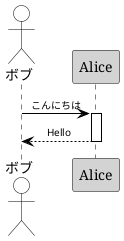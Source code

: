 @startuml

skinparam shadowing false
skinparam default{
  FontName 'Noto Serif', 'Noto Serif JP', serif
  FontColor black
  FontSize 14
}
skinparam sequence {
  ArrowColor Black
  ArrowFontName 'Noto Sans', 'Noto Sans JP', sans-serif
  ArrowFontColor black
  ArrowFontSize 10
  LifeLineBorderColor Black
  LifeLineBackgroundColor White
  ActorBorderColor Black
  ActorBackgroundColor White
  ParticipantBorderColor Black
  ParticipantBackgroundColor LightGray
  MessageAlign center
}

actor ボブ
participant Alice

ボブ->Alice : こんにちは
activate Alice

Alice-->ボブ : Hello
deactivate Alice

@enduml
